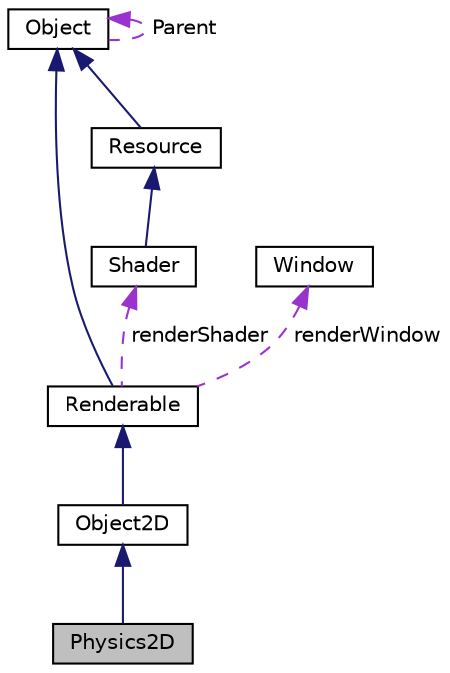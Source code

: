 digraph "Physics2D"
{
  edge [fontname="Helvetica",fontsize="10",labelfontname="Helvetica",labelfontsize="10"];
  node [fontname="Helvetica",fontsize="10",shape=record];
  Node1 [label="Physics2D",height=0.2,width=0.4,color="black", fillcolor="grey75", style="filled", fontcolor="black"];
  Node2 -> Node1 [dir="back",color="midnightblue",fontsize="10",style="solid",fontname="Helvetica"];
  Node2 [label="Object2D",height=0.2,width=0.4,color="black", fillcolor="white", style="filled",URL="$class_object2_d.html"];
  Node3 -> Node2 [dir="back",color="midnightblue",fontsize="10",style="solid",fontname="Helvetica"];
  Node3 [label="Renderable",height=0.2,width=0.4,color="black", fillcolor="white", style="filled",URL="$class_renderable.html"];
  Node4 -> Node3 [dir="back",color="midnightblue",fontsize="10",style="solid",fontname="Helvetica"];
  Node4 [label="Object",height=0.2,width=0.4,color="black", fillcolor="white", style="filled",URL="$class_object.html"];
  Node4 -> Node4 [dir="back",color="darkorchid3",fontsize="10",style="dashed",label=" Parent" ,fontname="Helvetica"];
  Node5 -> Node3 [dir="back",color="darkorchid3",fontsize="10",style="dashed",label=" renderShader" ,fontname="Helvetica"];
  Node5 [label="Shader",height=0.2,width=0.4,color="black", fillcolor="white", style="filled",URL="$class_shader.html"];
  Node6 -> Node5 [dir="back",color="midnightblue",fontsize="10",style="solid",fontname="Helvetica"];
  Node6 [label="Resource",height=0.2,width=0.4,color="black", fillcolor="white", style="filled",URL="$class_resource.html"];
  Node4 -> Node6 [dir="back",color="midnightblue",fontsize="10",style="solid",fontname="Helvetica"];
  Node7 -> Node3 [dir="back",color="darkorchid3",fontsize="10",style="dashed",label=" renderWindow" ,fontname="Helvetica"];
  Node7 [label="Window",height=0.2,width=0.4,color="black", fillcolor="white", style="filled",URL="$class_window.html"];
}
